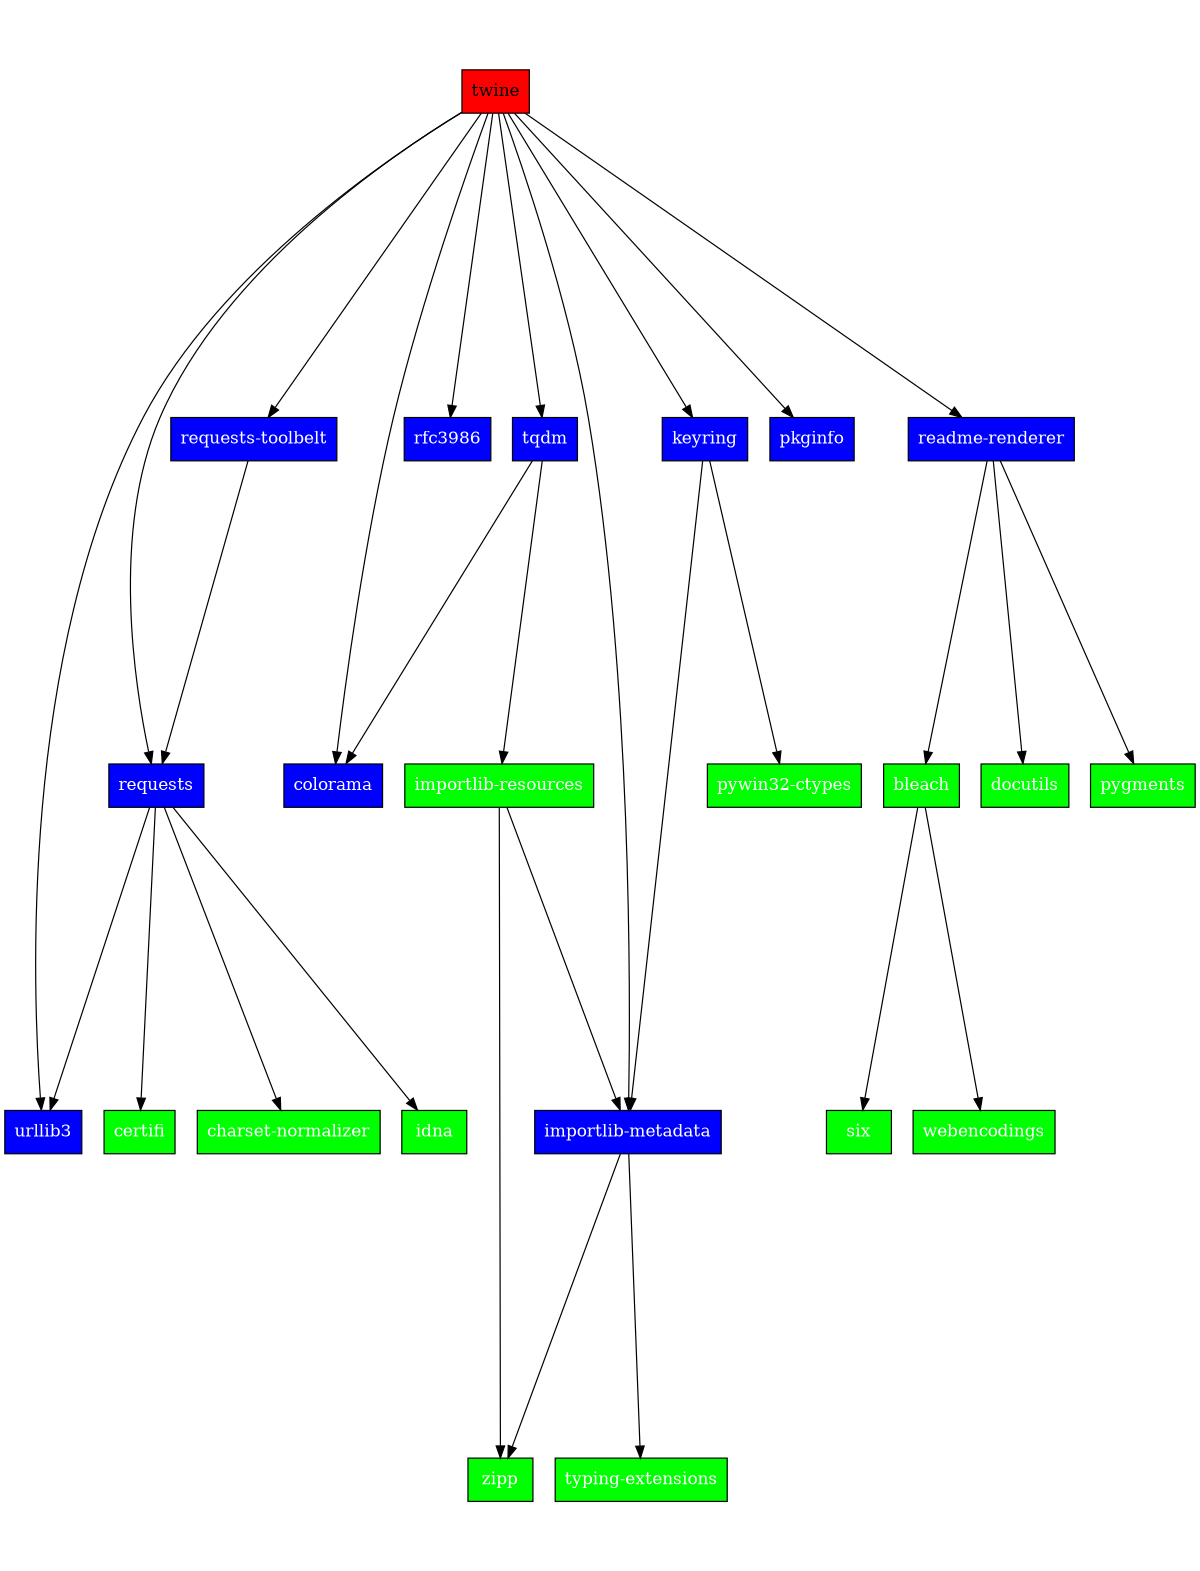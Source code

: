 strict digraph sbom {
	size="8,10.5"; ratio=fill;
	"twine" [shape=box, style=filled, fillcolor=red];
	"requests" [shape=box, style=filled, fontcolor=white, fillcolor=blue];
	"twine" -> "requests";
	"urllib3" [shape=box, style=filled, fontcolor=white, fillcolor=blue];
	"twine" -> "urllib3";
	"colorama" [shape=box, style=filled, fontcolor=white, fillcolor=blue];
	"twine" -> "colorama";
	"requests-toolbelt" [shape=box, style=filled, fontcolor=white, fillcolor=blue];
	"twine" -> "requests-toolbelt";
	"rfc3986" [shape=box, style=filled, fontcolor=white, fillcolor=blue];
	"twine" -> "rfc3986";
	"tqdm" [shape=box, style=filled, fontcolor=white, fillcolor=blue];
	"twine" -> "tqdm";
	"importlib-metadata" [shape=box, style=filled, fontcolor=white, fillcolor=blue];
	"twine" -> "importlib-metadata";
	"keyring" [shape=box, style=filled, fontcolor=white, fillcolor=blue];
	"twine" -> "keyring";
	"pkginfo" [shape=box, style=filled, fontcolor=white, fillcolor=blue];
	"twine" -> "pkginfo";
	"readme-renderer" [shape=box, style=filled, fontcolor=white, fillcolor=blue];
	"twine" -> "readme-renderer";
	"bleach" [shape=box, style=filled, fontcolor=white, fillcolor=green];
	"six" [shape=box, style=filled, fontcolor=white, fillcolor=green];
	"bleach" -> "six";
	"webencodings" [shape=box, style=filled, fontcolor=white, fillcolor=green];
	"bleach" -> "webencodings";
	"certifi" [shape=box, style=filled, fontcolor=white, fillcolor=green];
	"requests" -> "certifi";
	"charset-normalizer" [shape=box, style=filled, fontcolor=white, fillcolor=green];
	"requests" -> "charset-normalizer";
	"idna" [shape=box, style=filled, fontcolor=white, fillcolor=green];
	"requests" -> "idna";
	"requests" -> "urllib3";
	"requests-toolbelt" -> "requests";
	"tqdm" -> "colorama";
	"importlib-resources" [shape=box, style=filled, fontcolor=white, fillcolor=green];
	"tqdm" -> "importlib-resources";
	"importlib-resources" -> "importlib-metadata";
	"zipp" [shape=box, style=filled, fontcolor=white, fillcolor=green];
	"importlib-resources" -> "zipp";
	"typing-extensions" [shape=box, style=filled, fontcolor=white, fillcolor=green];
	"importlib-metadata" -> "typing-extensions";
	"importlib-metadata" -> "zipp";
	"keyring" -> "importlib-metadata";
	"pywin32-ctypes" [shape=box, style=filled, fontcolor=white, fillcolor=green];
	"keyring" -> "pywin32-ctypes";
	"readme-renderer" -> "bleach";
	"docutils" [shape=box, style=filled, fontcolor=white, fillcolor=green];
	"readme-renderer" -> "docutils";
	"pygments" [shape=box, style=filled, fontcolor=white, fillcolor=green];
	"readme-renderer" -> "pygments";
}
